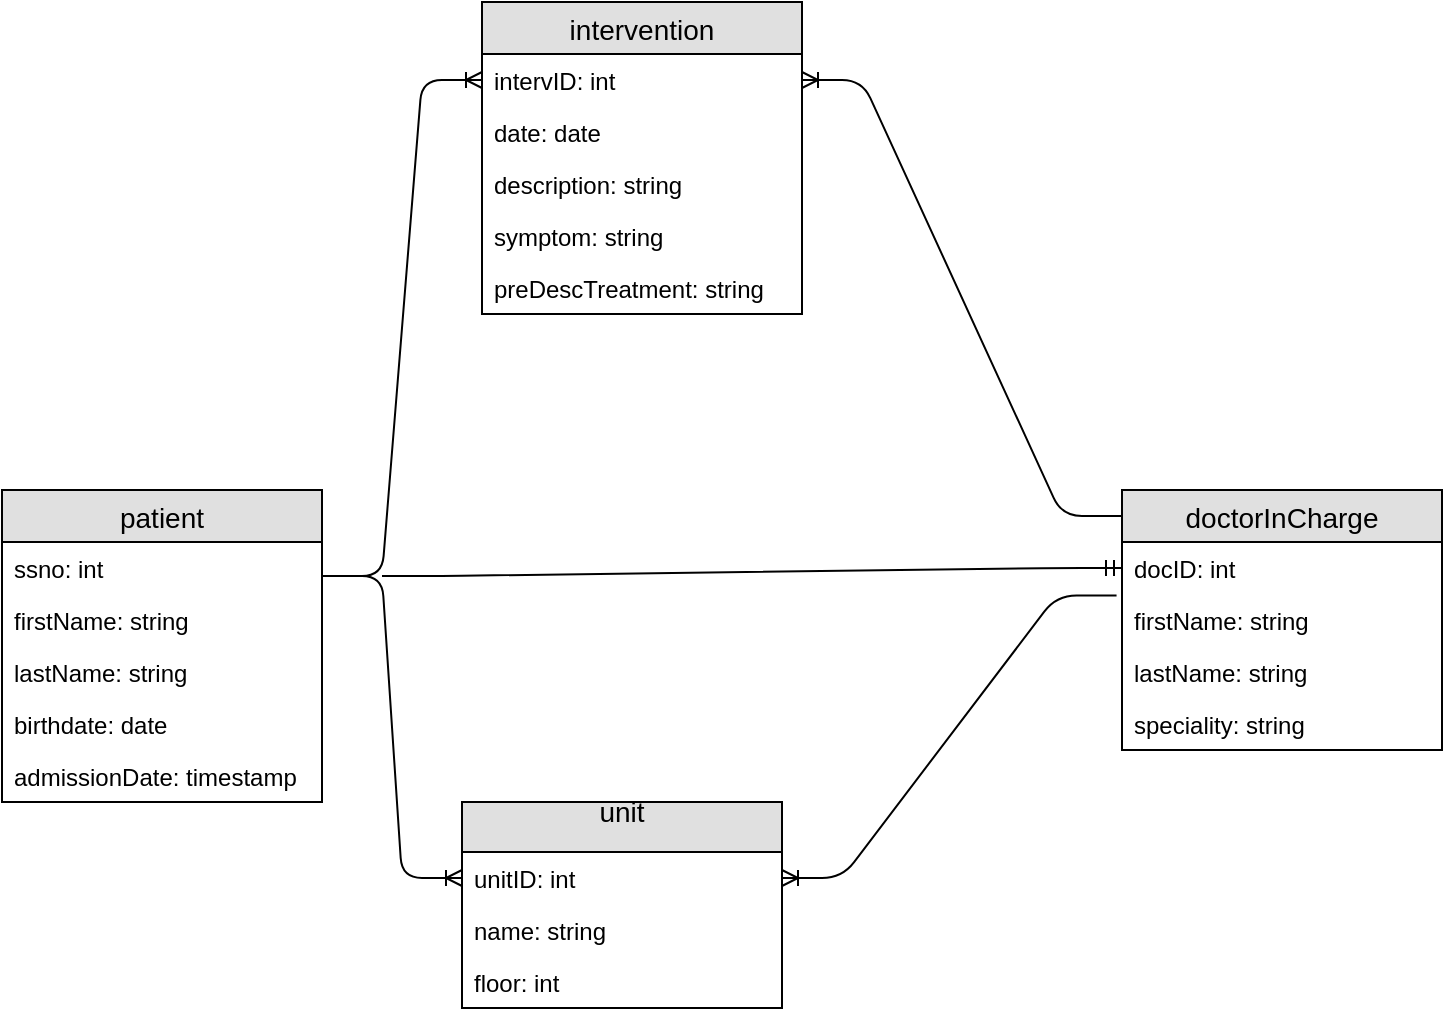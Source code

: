 <mxfile version="10.8.4" type="device"><diagram id="GhNku9X6ZfJ0WruxcgxH" name="Page-1"><mxGraphModel dx="988" dy="532" grid="1" gridSize="10" guides="1" tooltips="1" connect="1" arrows="1" fold="1" page="1" pageScale="1" pageWidth="827" pageHeight="1169" math="0" shadow="0"><root><mxCell id="0"/><mxCell id="1" parent="0"/><mxCell id="lzrsDJK-X8lAxpZM9XT--1" value="unit&#10;" style="swimlane;fontStyle=0;childLayout=stackLayout;horizontal=1;startSize=25;fillColor=#e0e0e0;horizontalStack=0;resizeParent=1;resizeParentMax=0;resizeLast=0;collapsible=1;marginBottom=0;swimlaneFillColor=#ffffff;align=center;fontSize=14;verticalAlign=middle;" vertex="1" parent="1"><mxGeometry x="260" y="443" width="160" height="103" as="geometry"/></mxCell><mxCell id="lzrsDJK-X8lAxpZM9XT--2" value="unitID: int" style="text;strokeColor=none;fillColor=none;spacingLeft=4;spacingRight=4;overflow=hidden;rotatable=0;points=[[0,0.5],[1,0.5]];portConstraint=eastwest;fontSize=12;" vertex="1" parent="lzrsDJK-X8lAxpZM9XT--1"><mxGeometry y="25" width="160" height="26" as="geometry"/></mxCell><mxCell id="lzrsDJK-X8lAxpZM9XT--3" value="name: string" style="text;strokeColor=none;fillColor=none;spacingLeft=4;spacingRight=4;overflow=hidden;rotatable=0;points=[[0,0.5],[1,0.5]];portConstraint=eastwest;fontSize=12;" vertex="1" parent="lzrsDJK-X8lAxpZM9XT--1"><mxGeometry y="51" width="160" height="26" as="geometry"/></mxCell><mxCell id="lzrsDJK-X8lAxpZM9XT--4" value="floor: int" style="text;strokeColor=none;fillColor=none;spacingLeft=4;spacingRight=4;overflow=hidden;rotatable=0;points=[[0,0.5],[1,0.5]];portConstraint=eastwest;fontSize=12;" vertex="1" parent="lzrsDJK-X8lAxpZM9XT--1"><mxGeometry y="77" width="160" height="26" as="geometry"/></mxCell><mxCell id="lzrsDJK-X8lAxpZM9XT--5" value="doctorInCharge" style="swimlane;fontStyle=0;childLayout=stackLayout;horizontal=1;startSize=26;fillColor=#e0e0e0;horizontalStack=0;resizeParent=1;resizeParentMax=0;resizeLast=0;collapsible=1;marginBottom=0;swimlaneFillColor=#ffffff;align=center;fontSize=14;" vertex="1" parent="1"><mxGeometry x="590" y="287" width="160" height="130" as="geometry"/></mxCell><mxCell id="lzrsDJK-X8lAxpZM9XT--6" value="docID: int" style="text;strokeColor=none;fillColor=none;spacingLeft=4;spacingRight=4;overflow=hidden;rotatable=0;points=[[0,0.5],[1,0.5]];portConstraint=eastwest;fontSize=12;" vertex="1" parent="lzrsDJK-X8lAxpZM9XT--5"><mxGeometry y="26" width="160" height="26" as="geometry"/></mxCell><mxCell id="lzrsDJK-X8lAxpZM9XT--7" value="firstName: string" style="text;strokeColor=none;fillColor=none;spacingLeft=4;spacingRight=4;overflow=hidden;rotatable=0;points=[[0,0.5],[1,0.5]];portConstraint=eastwest;fontSize=12;" vertex="1" parent="lzrsDJK-X8lAxpZM9XT--5"><mxGeometry y="52" width="160" height="26" as="geometry"/></mxCell><mxCell id="lzrsDJK-X8lAxpZM9XT--8" value="lastName: string" style="text;strokeColor=none;fillColor=none;spacingLeft=4;spacingRight=4;overflow=hidden;rotatable=0;points=[[0,0.5],[1,0.5]];portConstraint=eastwest;fontSize=12;" vertex="1" parent="lzrsDJK-X8lAxpZM9XT--5"><mxGeometry y="78" width="160" height="26" as="geometry"/></mxCell><mxCell id="lzrsDJK-X8lAxpZM9XT--9" value="speciality: string" style="text;strokeColor=none;fillColor=none;spacingLeft=4;spacingRight=4;overflow=hidden;rotatable=0;points=[[0,0.5],[1,0.5]];portConstraint=eastwest;fontSize=12;" vertex="1" parent="lzrsDJK-X8lAxpZM9XT--5"><mxGeometry y="104" width="160" height="26" as="geometry"/></mxCell><mxCell id="lzrsDJK-X8lAxpZM9XT--10" value="patient" style="swimlane;fontStyle=0;childLayout=stackLayout;horizontal=1;startSize=26;fillColor=#e0e0e0;horizontalStack=0;resizeParent=1;resizeParentMax=0;resizeLast=0;collapsible=1;marginBottom=0;swimlaneFillColor=#ffffff;align=center;fontSize=14;" vertex="1" parent="1"><mxGeometry x="30" y="287" width="160" height="156" as="geometry"/></mxCell><mxCell id="lzrsDJK-X8lAxpZM9XT--11" value="ssno: int" style="text;strokeColor=none;fillColor=none;spacingLeft=4;spacingRight=4;overflow=hidden;rotatable=0;points=[[0,0.5],[1,0.5]];portConstraint=eastwest;fontSize=12;" vertex="1" parent="lzrsDJK-X8lAxpZM9XT--10"><mxGeometry y="26" width="160" height="26" as="geometry"/></mxCell><mxCell id="lzrsDJK-X8lAxpZM9XT--12" value="firstName: string" style="text;strokeColor=none;fillColor=none;spacingLeft=4;spacingRight=4;overflow=hidden;rotatable=0;points=[[0,0.5],[1,0.5]];portConstraint=eastwest;fontSize=12;" vertex="1" parent="lzrsDJK-X8lAxpZM9XT--10"><mxGeometry y="52" width="160" height="26" as="geometry"/></mxCell><mxCell id="lzrsDJK-X8lAxpZM9XT--13" value="lastName: string" style="text;strokeColor=none;fillColor=none;spacingLeft=4;spacingRight=4;overflow=hidden;rotatable=0;points=[[0,0.5],[1,0.5]];portConstraint=eastwest;fontSize=12;" vertex="1" parent="lzrsDJK-X8lAxpZM9XT--10"><mxGeometry y="78" width="160" height="26" as="geometry"/></mxCell><mxCell id="lzrsDJK-X8lAxpZM9XT--14" value="birthdate: date" style="text;strokeColor=none;fillColor=none;spacingLeft=4;spacingRight=4;overflow=hidden;rotatable=0;points=[[0,0.5],[1,0.5]];portConstraint=eastwest;fontSize=12;" vertex="1" parent="lzrsDJK-X8lAxpZM9XT--10"><mxGeometry y="104" width="160" height="26" as="geometry"/></mxCell><mxCell id="lzrsDJK-X8lAxpZM9XT--15" value="admissionDate: timestamp" style="text;strokeColor=none;fillColor=none;spacingLeft=4;spacingRight=4;overflow=hidden;rotatable=0;points=[[0,0.5],[1,0.5]];portConstraint=eastwest;fontSize=12;" vertex="1" parent="lzrsDJK-X8lAxpZM9XT--10"><mxGeometry y="130" width="160" height="26" as="geometry"/></mxCell><mxCell id="lzrsDJK-X8lAxpZM9XT--16" value="intervention" style="swimlane;fontStyle=0;childLayout=stackLayout;horizontal=1;startSize=26;fillColor=#e0e0e0;horizontalStack=0;resizeParent=1;resizeParentMax=0;resizeLast=0;collapsible=1;marginBottom=0;swimlaneFillColor=#ffffff;align=center;fontSize=14;" vertex="1" parent="1"><mxGeometry x="270" y="43" width="160" height="156" as="geometry"/></mxCell><mxCell id="lzrsDJK-X8lAxpZM9XT--17" value="intervID: int" style="text;strokeColor=none;fillColor=none;spacingLeft=4;spacingRight=4;overflow=hidden;rotatable=0;points=[[0,0.5],[1,0.5]];portConstraint=eastwest;fontSize=12;" vertex="1" parent="lzrsDJK-X8lAxpZM9XT--16"><mxGeometry y="26" width="160" height="26" as="geometry"/></mxCell><mxCell id="lzrsDJK-X8lAxpZM9XT--18" value="date: date" style="text;strokeColor=none;fillColor=none;spacingLeft=4;spacingRight=4;overflow=hidden;rotatable=0;points=[[0,0.5],[1,0.5]];portConstraint=eastwest;fontSize=12;" vertex="1" parent="lzrsDJK-X8lAxpZM9XT--16"><mxGeometry y="52" width="160" height="26" as="geometry"/></mxCell><mxCell id="lzrsDJK-X8lAxpZM9XT--19" value="description: string" style="text;strokeColor=none;fillColor=none;spacingLeft=4;spacingRight=4;overflow=hidden;rotatable=0;points=[[0,0.5],[1,0.5]];portConstraint=eastwest;fontSize=12;" vertex="1" parent="lzrsDJK-X8lAxpZM9XT--16"><mxGeometry y="78" width="160" height="26" as="geometry"/></mxCell><mxCell id="lzrsDJK-X8lAxpZM9XT--20" value="symptom: string" style="text;strokeColor=none;fillColor=none;spacingLeft=4;spacingRight=4;overflow=hidden;rotatable=0;points=[[0,0.5],[1,0.5]];portConstraint=eastwest;fontSize=12;" vertex="1" parent="lzrsDJK-X8lAxpZM9XT--16"><mxGeometry y="104" width="160" height="26" as="geometry"/></mxCell><mxCell id="lzrsDJK-X8lAxpZM9XT--21" value="preDescTreatment: string" style="text;strokeColor=none;fillColor=none;spacingLeft=4;spacingRight=4;overflow=hidden;rotatable=0;points=[[0,0.5],[1,0.5]];portConstraint=eastwest;fontSize=12;" vertex="1" parent="lzrsDJK-X8lAxpZM9XT--16"><mxGeometry y="130" width="160" height="26" as="geometry"/></mxCell><mxCell id="lzrsDJK-X8lAxpZM9XT--27" value="" style="edgeStyle=entityRelationEdgeStyle;fontSize=12;html=1;endArrow=ERoneToMany;entryX=0;entryY=0.5;entryDx=0;entryDy=0;" edge="1" parent="1" target="lzrsDJK-X8lAxpZM9XT--2"><mxGeometry width="100" height="100" relative="1" as="geometry"><mxPoint x="190" y="330" as="sourcePoint"/><mxPoint x="290" y="230" as="targetPoint"/></mxGeometry></mxCell><mxCell id="lzrsDJK-X8lAxpZM9XT--28" value="" style="edgeStyle=entityRelationEdgeStyle;fontSize=12;html=1;endArrow=ERoneToMany;entryX=0;entryY=0.5;entryDx=0;entryDy=0;" edge="1" parent="1" target="lzrsDJK-X8lAxpZM9XT--17"><mxGeometry width="100" height="100" relative="1" as="geometry"><mxPoint x="190" y="330" as="sourcePoint"/><mxPoint x="290" y="230" as="targetPoint"/></mxGeometry></mxCell><mxCell id="lzrsDJK-X8lAxpZM9XT--29" value="" style="edgeStyle=entityRelationEdgeStyle;fontSize=12;html=1;endArrow=ERmandOne;entryX=0;entryY=0.5;entryDx=0;entryDy=0;" edge="1" parent="1" target="lzrsDJK-X8lAxpZM9XT--6"><mxGeometry width="100" height="100" relative="1" as="geometry"><mxPoint x="220" y="330" as="sourcePoint"/><mxPoint x="320" y="226" as="targetPoint"/></mxGeometry></mxCell><mxCell id="lzrsDJK-X8lAxpZM9XT--30" value="" style="edgeStyle=entityRelationEdgeStyle;fontSize=12;html=1;endArrow=none;startArrow=ERoneToMany;startFill=0;endFill=0;exitX=1;exitY=0.5;exitDx=0;exitDy=0;" edge="1" parent="1" source="lzrsDJK-X8lAxpZM9XT--17"><mxGeometry width="100" height="100" relative="1" as="geometry"><mxPoint x="510" y="260" as="sourcePoint"/><mxPoint x="590" y="300" as="targetPoint"/></mxGeometry></mxCell><mxCell id="lzrsDJK-X8lAxpZM9XT--31" value="" style="edgeStyle=entityRelationEdgeStyle;fontSize=12;html=1;endArrow=none;startArrow=ERoneToMany;startFill=0;endFill=0;exitX=1;exitY=0.5;exitDx=0;exitDy=0;entryX=-0.017;entryY=0.029;entryDx=0;entryDy=0;entryPerimeter=0;" edge="1" parent="1" source="lzrsDJK-X8lAxpZM9XT--2" target="lzrsDJK-X8lAxpZM9XT--7"><mxGeometry width="100" height="100" relative="1" as="geometry"><mxPoint x="439.647" y="92.118" as="sourcePoint"/><mxPoint x="600" y="310.0" as="targetPoint"/></mxGeometry></mxCell></root></mxGraphModel></diagram></mxfile>